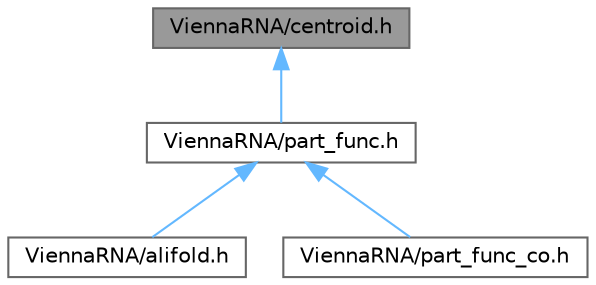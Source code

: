 digraph "ViennaRNA/centroid.h"
{
 // INTERACTIVE_SVG=YES
 // LATEX_PDF_SIZE
  bgcolor="transparent";
  edge [fontname=Helvetica,fontsize=10,labelfontname=Helvetica,labelfontsize=10];
  node [fontname=Helvetica,fontsize=10,shape=box,height=0.2,width=0.4];
  Node1 [label="ViennaRNA/centroid.h",height=0.2,width=0.4,color="gray40", fillcolor="grey60", style="filled", fontcolor="black",tooltip="Centroid structure computation."];
  Node1 -> Node2 [dir="back",color="steelblue1",style="solid"];
  Node2 [label="ViennaRNA/part_func.h",height=0.2,width=0.4,color="grey40", fillcolor="white", style="filled",URL="$part__func_8h.html",tooltip="Partition function implementations."];
  Node2 -> Node3 [dir="back",color="steelblue1",style="solid"];
  Node3 [label="ViennaRNA/alifold.h",height=0.2,width=0.4,color="grey40", fillcolor="white", style="filled",URL="$alifold_8h.html",tooltip="Functions for comparative structure prediction using RNA sequence alignments."];
  Node2 -> Node4 [dir="back",color="steelblue1",style="solid"];
  Node4 [label="ViennaRNA/part_func_co.h",height=0.2,width=0.4,color="grey40", fillcolor="white", style="filled",URL="$part__func__co_8h.html",tooltip="Partition function for two RNA sequences."];
}
